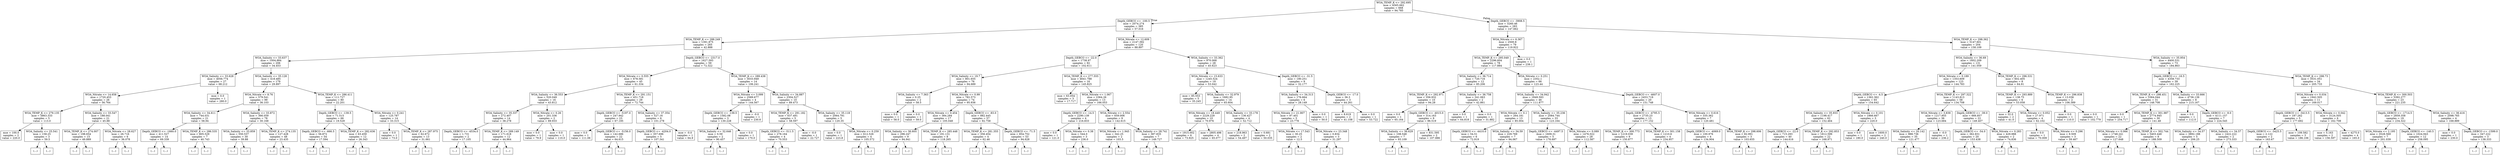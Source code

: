 digraph Tree {
node [shape=box] ;
0 [label="WOA_TEMP_K <= 292.695\nmse = 4565.662\nsamples = 668\nvalue = 94.785"] ;
1 [label="Depth_GEBCO <= -100.5\nmse = 2074.274\nsamples = 385\nvalue = 57.016"] ;
0 -> 1 [labeldistance=2.5, labelangle=45, headlabel="True"] ;
2 [label="WOA_TEMP_K <= 288.249\nmse = 1391.875\nsamples = 265\nvalue = 42.888"] ;
1 -> 2 ;
3 [label="WOA_Salinity <= 33.637\nmse = 1004.884\nsamples = 206\nvalue = 34.453"] ;
2 -> 3 ;
4 [label="WOA_Salinity <= 33.628\nmse = 4056.774\nsamples = 27\nvalue = 68.212"] ;
3 -> 4 ;
5 [label="WOA_Nitrate <= 14.658\nmse = 1720.453\nsamples = 26\nvalue = 56.764"] ;
4 -> 5 ;
6 [label="WOA_TEMP_K <= 279.135\nmse = 5863.333\nsamples = 5\nvalue = 113.0"] ;
5 -> 6 ;
7 [label="mse = 100.0\nsamples = 2\nvalue = 220.0"] ;
6 -> 7 ;
8 [label="WOA_Salinity <= 25.541\nmse = 158.25\nsamples = 3\nvalue = 59.5"] ;
6 -> 8 ;
9 [label="(...)"] ;
8 -> 9 ;
10 [label="(...)"] ;
8 -> 10 ;
13 [label="WOA_Salinity <= 33.547\nmse = 188.041\nsamples = 21\nvalue = 45.88"] ;
5 -> 13 ;
14 [label="WOA_TEMP_K <= 274.007\nmse = 198.654\nsamples = 15\nvalue = 49.889"] ;
13 -> 14 ;
15 [label="(...)"] ;
14 -> 15 ;
30 [label="(...)"] ;
14 -> 30 ;
35 [label="WOA_Nitrate <= 28.627\nmse = 26.716\nsamples = 6\nvalue = 36.078"] ;
13 -> 35 ;
36 [label="(...)"] ;
35 -> 36 ;
45 [label="(...)"] ;
35 -> 45 ;
46 [label="mse = 0.0\nsamples = 1\nvalue = 280.0"] ;
4 -> 46 ;
47 [label="WOA_Salinity <= 35.128\nmse = 418.485\nsamples = 179\nvalue = 29.897"] ;
3 -> 47 ;
48 [label="WOA_Nitrate <= 8.76\nmse = 579.541\nsamples = 99\nvalue = 36.103"] ;
47 -> 48 ;
49 [label="WOA_Salinity <= 34.611\nmse = 744.031\nsamples = 21\nvalue = 58.94"] ;
48 -> 49 ;
50 [label="Depth_GEBCO <= -1660.0\nmse = 411.527\nsamples = 14\nvalue = 69.339"] ;
49 -> 50 ;
51 [label="(...)"] ;
50 -> 51 ;
62 [label="(...)"] ;
50 -> 62 ;
77 [label="WOA_TEMP_K <= 286.535\nmse = 805.529\nsamples = 7\nvalue = 40.743"] ;
49 -> 77 ;
78 [label="(...)"] ;
77 -> 78 ;
85 [label="(...)"] ;
77 -> 85 ;
90 [label="WOA_Salinity <= 33.872\nmse = 366.059\nsamples = 78\nvalue = 30.168"] ;
48 -> 90 ;
91 [label="WOA_Salinity <= 33.859\nmse = 550.537\nsamples = 30\nvalue = 39.88"] ;
90 -> 91 ;
92 [label="(...)"] ;
91 -> 92 ;
145 [label="(...)"] ;
91 -> 145 ;
148 [label="WOA_TEMP_K <= 274.135\nmse = 127.428\nsamples = 48\nvalue = 23.435"] ;
90 -> 148 ;
149 [label="(...)"] ;
148 -> 149 ;
168 [label="(...)"] ;
148 -> 168 ;
237 [label="WOA_TEMP_K <= 286.411\nmse = 111.727\nsamples = 80\nvalue = 22.201"] ;
47 -> 237 ;
238 [label="Depth_GEBCO <= -139.5\nmse = 71.515\nsamples = 66\nvalue = 19.529"] ;
237 -> 238 ;
239 [label="Depth_GEBCO <= -666.5\nmse = 56.872\nsamples = 54\nvalue = 17.594"] ;
238 -> 239 ;
240 [label="(...)"] ;
239 -> 240 ;
251 [label="(...)"] ;
239 -> 251 ;
278 [label="WOA_TEMP_K <= 282.636\nmse = 63.459\nsamples = 12\nvalue = 26.343"] ;
238 -> 278 ;
279 [label="(...)"] ;
278 -> 279 ;
280 [label="(...)"] ;
278 -> 280 ;
293 [label="WOA_Nitrate <= 0.241\nmse = 125.787\nsamples = 14\nvalue = 33.315"] ;
237 -> 293 ;
294 [label="mse = 0.0\nsamples = 1\nvalue = 73.0"] ;
293 -> 294 ;
295 [label="WOA_TEMP_K <= 287.975\nmse = 62.672\nsamples = 13\nvalue = 31.661"] ;
293 -> 295 ;
296 [label="(...)"] ;
295 -> 296 ;
315 [label="(...)"] ;
295 -> 315 ;
316 [label="Depth_GEBCO <= -2317.0\nmse = 1627.593\nsamples = 59\nvalue = 72.322"] ;
2 -> 316 ;
317 [label="WOA_Nitrate <= 0.555\nmse = 678.581\nsamples = 45\nvalue = 61.334"] ;
316 -> 317 ;
318 [label="WOA_Salinity <= 36.553\nmse = 520.049\nsamples = 16\nvalue = 43.812"] ;
317 -> 318 ;
319 [label="WOA_Salinity <= 35.337\nmse = 272.407\nsamples = 14\nvalue = 38.278"] ;
318 -> 319 ;
320 [label="Depth_GEBCO <= -4534.0\nmse = 1.731\nsamples = 2\nvalue = 17.105"] ;
319 -> 320 ;
321 [label="(...)"] ;
320 -> 321 ;
322 [label="(...)"] ;
320 -> 322 ;
323 [label="WOA_TEMP_K <= 289.149\nmse = 171.618\nsamples = 12\nvalue = 44.964"] ;
319 -> 323 ;
324 [label="(...)"] ;
323 -> 324 ;
327 [label="(...)"] ;
323 -> 327 ;
346 [label="WOA_Nitrate <= 0.26\nmse = 201.336\nsamples = 2\nvalue = 89.933"] ;
318 -> 346 ;
347 [label="mse = 0.0\nsamples = 1\nvalue = 79.9"] ;
346 -> 347 ;
348 [label="mse = 0.0\nsamples = 1\nvalue = 110.0"] ;
346 -> 348 ;
349 [label="WOA_TEMP_K <= 291.151\nmse = 451.718\nsamples = 29\nvalue = 72.744"] ;
317 -> 349 ;
350 [label="Depth_GEBCO <= -5197.0\nmse = 247.942\nsamples = 23\nvalue = 67.195"] ;
349 -> 350 ;
351 [label="mse = 0.0\nsamples = 1\nvalue = 111.06"] ;
350 -> 351 ;
352 [label="Depth_GEBCO <= -5156.0\nmse = 142.686\nsamples = 22\nvalue = 64.615"] ;
350 -> 352 ;
353 [label="(...)"] ;
352 -> 353 ;
356 [label="(...)"] ;
352 -> 356 ;
385 [label="WOA_Salinity <= 37.354\nmse = 527.16\nsamples = 6\nvalue = 101.278"] ;
349 -> 385 ;
386 [label="Depth_GEBCO <= -4204.0\nmse = 357.696\nsamples = 5\nvalue = 107.341"] ;
385 -> 386 ;
387 [label="(...)"] ;
386 -> 387 ;
394 [label="(...)"] ;
386 -> 394 ;
395 [label="mse = -0.0\nsamples = 1\nvalue = 64.9"] ;
385 -> 395 ;
396 [label="WOA_TEMP_K <= 289.438\nmse = 3033.949\nsamples = 14\nvalue = 106.241"] ;
316 -> 396 ;
397 [label="WOA_Nitrate <= 3.099\nmse = 2589.677\nsamples = 4\nvalue = 144.567"] ;
396 -> 397 ;
398 [label="Depth_GEBCO <= -139.5\nmse = 1582.08\nsamples = 3\nvalue = 130.228"] ;
397 -> 398 ;
399 [label="WOA_Salinity <= 32.646\nmse = 0.59\nsamples = 2\nvalue = 90.457"] ;
398 -> 399 ;
400 [label="(...)"] ;
399 -> 400 ;
401 [label="(...)"] ;
399 -> 401 ;
402 [label="mse = 0.0\nsamples = 1\nvalue = 170.0"] ;
398 -> 402 ;
403 [label="mse = -0.0\nsamples = 1\nvalue = 230.6"] ;
397 -> 403 ;
404 [label="WOA_Salinity <= 34.887\nmse = 2304.527\nsamples = 10\nvalue = 89.473"] ;
396 -> 404 ;
405 [label="WOA_TEMP_K <= 291.182\nmse = 637.491\nsamples = 5\nvalue = 58.597"] ;
404 -> 405 ;
406 [label="Depth_GEBCO <= -511.5\nmse = 278.164\nsamples = 4\nvalue = 70.553"] ;
405 -> 406 ;
407 [label="(...)"] ;
406 -> 407 ;
408 [label="(...)"] ;
406 -> 408 ;
411 [label="mse = -0.0\nsamples = 1\nvalue = 22.727"] ;
405 -> 411 ;
412 [label="WOA_Salinity <= 35.118\nmse = 2064.791\nsamples = 5\nvalue = 120.35"] ;
404 -> 412 ;
413 [label="mse = 0.0\nsamples = 1\nvalue = 223.8"] ;
412 -> 413 ;
414 [label="WOA_Nitrate <= 0.259\nmse = 612.526\nsamples = 4\nvalue = 105.572"] ;
412 -> 414 ;
415 [label="(...)"] ;
414 -> 415 ;
416 [label="(...)"] ;
414 -> 416 ;
419 [label="WOA_Nitrate <= 12.609\nmse = 2147.392\nsamples = 120\nvalue = 88.897"] ;
1 -> 419 ;
420 [label="Depth_GEBCO <= -22.0\nmse = 1738.97\nsamples = 92\nvalue = 102.611"] ;
419 -> 420 ;
421 [label="WOA_Salinity <= 19.7\nmse = 801.655\nsamples = 76\nvalue = 94.689"] ;
420 -> 421 ;
422 [label="WOA_Salinity <= 7.363\nmse = 0.25\nsamples = 2\nvalue = 58.5"] ;
421 -> 422 ;
423 [label="mse = 0.0\nsamples = 1\nvalue = 58.0"] ;
422 -> 423 ;
424 [label="mse = 0.0\nsamples = 1\nvalue = 59.0"] ;
422 -> 424 ;
425 [label="WOA_Nitrate <= 0.99\nmse = 782.573\nsamples = 74\nvalue = 95.936"] ;
421 -> 425 ;
426 [label="WOA_Nitrate <= 0.454\nmse = 384.284\nsamples = 17\nvalue = 105.048"] ;
425 -> 426 ;
427 [label="WOA_Salinity <= 36.605\nmse = 296.247\nsamples = 9\nvalue = 94.941"] ;
426 -> 427 ;
428 [label="(...)"] ;
427 -> 428 ;
439 [label="(...)"] ;
427 -> 439 ;
440 [label="WOA_TEMP_K <= 285.448\nmse = 191.131\nsamples = 8\nvalue = 118.265"] ;
426 -> 440 ;
441 [label="(...)"] ;
440 -> 441 ;
444 [label="(...)"] ;
440 -> 444 ;
453 [label="Depth_GEBCO <= -83.0\nmse = 882.445\nsamples = 57\nvalue = 92.758"] ;
425 -> 453 ;
454 [label="WOA_TEMP_K <= 281.355\nmse = 356.454\nsamples = 4\nvalue = 62.46"] ;
453 -> 454 ;
455 [label="(...)"] ;
454 -> 455 ;
456 [label="(...)"] ;
454 -> 456 ;
461 [label="Depth_GEBCO <= -71.5\nmse = 854.752\nsamples = 53\nvalue = 94.628"] ;
453 -> 461 ;
462 [label="(...)"] ;
461 -> 462 ;
465 [label="(...)"] ;
461 -> 465 ;
528 [label="WOA_TEMP_K <= 277.555\nmse = 4641.788\nsamples = 16\nvalue = 145.825"] ;
420 -> 528 ;
529 [label="mse = 63.054\nsamples = 3\nvalue = 17.717"] ;
528 -> 529 ;
530 [label="WOA_Nitrate <= 1.067\nmse = 2364.26\nsamples = 13\nvalue = 166.053"] ;
528 -> 530 ;
531 [label="Depth_GEBCO <= -14.5\nmse = 2290.139\nsamples = 4\nvalue = 216.833"] ;
530 -> 531 ;
532 [label="mse = 0.0\nsamples = 1\nvalue = 121.0"] ;
531 -> 532 ;
533 [label="WOA_Nitrate <= 0.38\nmse = 544.0\nsamples = 3\nvalue = 236.0"] ;
531 -> 533 ;
534 [label="(...)"] ;
533 -> 534 ;
535 [label="(...)"] ;
533 -> 535 ;
536 [label="WOA_Nitrate <= 2.554\nmse = 659.006\nsamples = 9\nvalue = 142.615"] ;
530 -> 536 ;
537 [label="WOA_Nitrate <= 1.945\nmse = 342.25\nsamples = 2\nvalue = 103.5"] ;
536 -> 537 ;
538 [label="(...)"] ;
537 -> 538 ;
539 [label="(...)"] ;
537 -> 539 ;
540 [label="WOA_Salinity <= 28.741\nmse = 387.835\nsamples = 7\nvalue = 149.727"] ;
536 -> 540 ;
541 [label="(...)"] ;
540 -> 541 ;
542 [label="(...)"] ;
540 -> 542 ;
553 [label="WOA_Salinity <= 33.362\nmse = 970.068\nsamples = 28\nvalue = 45.623"] ;
419 -> 553 ;
554 [label="WOA_Nitrate <= 15.633\nmse = 1245.524\nsamples = 19\nvalue = 53.042"] ;
553 -> 554 ;
555 [label="mse = 85.553\nsamples = 5\nvalue = 35.245"] ;
554 -> 555 ;
556 [label="WOA_Salinity <= 32.979\nmse = 1682.95\nsamples = 14\nvalue = 65.604"] ;
554 -> 556 ;
557 [label="WOA_Nitrate <= 18.449\nmse = 2229.229\nsamples = 10\nvalue = 70.976"] ;
556 -> 557 ;
558 [label="mse = 1915.002\nsamples = 6\nvalue = 73.925"] ;
557 -> 558 ;
559 [label="mse = 2805.498\nsamples = 4\nvalue = 65.077"] ;
557 -> 559 ;
560 [label="WOA_Salinity <= 33.178\nmse = 136.427\nsamples = 4\nvalue = 52.712"] ;
556 -> 560 ;
561 [label="mse = 218.963\nsamples = 2\nvalue = 54.497"] ;
560 -> 561 ;
562 [label="mse = 0.681\nsamples = 2\nvalue = 50.035"] ;
560 -> 562 ;
563 [label="Depth_GEBCO <= -31.5\nmse = 190.251\nsamples = 9\nvalue = 32.177"] ;
553 -> 563 ;
564 [label="WOA_Salinity <= 34.313\nmse = 176.664\nsamples = 6\nvalue = 28.149"] ;
563 -> 564 ;
565 [label="WOA_Nitrate <= 21.907\nmse = 97.401\nsamples = 5\nvalue = 23.778"] ;
564 -> 565 ;
566 [label="WOA_Nitrate <= 17.543\nmse = 30.25\nsamples = 2\nvalue = 12.5"] ;
565 -> 566 ;
567 [label="(...)"] ;
566 -> 567 ;
568 [label="(...)"] ;
566 -> 568 ;
569 [label="WOA_Nitrate <= 23.348\nmse = 0.834\nsamples = 3\nvalue = 31.297"] ;
565 -> 569 ;
570 [label="(...)"] ;
569 -> 570 ;
571 [label="(...)"] ;
569 -> 571 ;
574 [label="mse = 0.0\nsamples = 1\nvalue = 50.0"] ;
564 -> 574 ;
575 [label="Depth_GEBCO <= -17.0\nmse = 36.3\nsamples = 3\nvalue = 44.261"] ;
563 -> 575 ;
576 [label="mse = 8.619\nsamples = 2\nvalue = 41.108"] ;
575 -> 576 ;
577 [label="mse = 0.0\nsamples = 1\nvalue = 53.722"] ;
575 -> 577 ;
578 [label="Depth_GEBCO <= -3908.5\nmse = 3260.46\nsamples = 283\nvalue = 147.662"] ;
0 -> 578 [labeldistance=2.5, labelangle=-45, headlabel="False"] ;
579 [label="WOA_Nitrate <= 6.367\nmse = 2500.8\nsamples = 79\nvalue = 119.922"] ;
578 -> 579 ;
580 [label="WOA_TEMP_K <= 295.049\nmse = 2296.604\nsamples = 78\nvalue = 117.884"] ;
579 -> 580 ;
581 [label="WOA_Salinity <= 36.714\nmse = 720.716\nsamples = 12\nvalue = 85.206"] ;
580 -> 581 ;
582 [label="WOA_TEMP_K <= 292.971\nmse = 356.932\nsamples = 10\nvalue = 94.28"] ;
581 -> 582 ;
583 [label="mse = 0.0\nsamples = 1\nvalue = 65.164"] ;
582 -> 583 ;
584 [label="Depth_GEBCO <= -4015.0\nmse = 314.163\nsamples = 9\nvalue = 96.519"] ;
582 -> 584 ;
585 [label="WOA_Salinity <= 36.629\nmse = 108.548\nsamples = 7\nvalue = 93.109"] ;
584 -> 585 ;
586 [label="(...)"] ;
585 -> 586 ;
593 [label="(...)"] ;
585 -> 593 ;
598 [label="mse = 831.595\nsamples = 2\nvalue = 107.886"] ;
584 -> 598 ;
599 [label="WOA_Salinity <= 36.758\nmse = 241.063\nsamples = 2\nvalue = 42.861"] ;
581 -> 599 ;
600 [label="mse = 0.0\nsamples = 1\nvalue = 64.818"] ;
599 -> 600 ;
601 [label="mse = 0.0\nsamples = 1\nvalue = 31.882"] ;
599 -> 601 ;
602 [label="WOA_Nitrate <= 0.251\nmse = 2352.1\nsamples = 66\nvalue = 123.44"] ;
580 -> 602 ;
603 [label="WOA_Salinity <= 34.942\nmse = 1849.593\nsamples = 46\nvalue = 111.877"] ;
602 -> 603 ;
604 [label="WOA_Nitrate <= 0.1\nmse = 264.181\nsamples = 13\nvalue = 85.004"] ;
603 -> 604 ;
605 [label="Depth_GEBCO <= -4410.0\nmse = 54.51\nsamples = 6\nvalue = 72.919"] ;
604 -> 605 ;
606 [label="(...)"] ;
605 -> 606 ;
611 [label="(...)"] ;
605 -> 611 ;
612 [label="WOA_Salinity <= 34.59\nmse = 229.769\nsamples = 7\nvalue = 94.067"] ;
604 -> 612 ;
613 [label="(...)"] ;
612 -> 613 ;
620 [label="(...)"] ;
612 -> 620 ;
625 [label="WOA_Salinity <= 35.236\nmse = 2084.744\nsamples = 33\nvalue = 123.164"] ;
603 -> 625 ;
626 [label="Depth_GEBCO <= -4497.5\nmse = 1609.31\nsamples = 5\nvalue = 178.697"] ;
625 -> 626 ;
627 [label="(...)"] ;
626 -> 627 ;
632 [label="(...)"] ;
626 -> 632 ;
635 [label="WOA_Nitrate <= 0.089\nmse = 1476.022\nsamples = 28\nvalue = 112.587"] ;
625 -> 635 ;
636 [label="(...)"] ;
635 -> 636 ;
663 [label="(...)"] ;
635 -> 663 ;
688 [label="Depth_GEBCO <= -4607.0\nmse = 2453.719\nsamples = 20\nvalue = 151.748"] ;
602 -> 688 ;
689 [label="Depth_GEBCO <= -4795.5\nmse = 2735.23\nsamples = 13\nvalue = 177.152"] ;
688 -> 689 ;
690 [label="WOA_TEMP_K <= 300.773\nmse = 1219.039\nsamples = 9\nvalue = 150.877"] ;
689 -> 690 ;
691 [label="(...)"] ;
690 -> 691 ;
696 [label="(...)"] ;
690 -> 696 ;
707 [label="WOA_TEMP_K <= 301.158\nmse = 1210.6\nsamples = 4\nvalue = 234.957"] ;
689 -> 707 ;
708 [label="(...)"] ;
707 -> 708 ;
711 [label="(...)"] ;
707 -> 711 ;
712 [label="WOA_Nitrate <= 0.616\nmse = 335.362\nsamples = 7\nvalue = 120.481"] ;
688 -> 712 ;
713 [label="Depth_GEBCO <= -4069.0\nmse = 100.976\nsamples = 4\nvalue = 134.904"] ;
712 -> 713 ;
714 [label="(...)"] ;
713 -> 714 ;
719 [label="(...)"] ;
713 -> 719 ;
720 [label="WOA_TEMP_K <= 298.606\nmse = 82.991\nsamples = 3\nvalue = 103.655"] ;
712 -> 720 ;
721 [label="(...)"] ;
720 -> 721 ;
722 [label="(...)"] ;
720 -> 722 ;
725 [label="mse = 0.0\nsamples = 1\nvalue = 239.1"] ;
579 -> 725 ;
726 [label="WOA_TEMP_K <= 298.362\nmse = 3147.601\nsamples = 204\nvalue = 158.109"] ;
578 -> 726 ;
727 [label="WOA_Salinity <= 36.69\nmse = 1602.209\nsamples = 131\nvalue = 141.059"] ;
726 -> 727 ;
728 [label="WOA_Nitrate <= 0.189\nmse = 1353.609\nsamples = 123\nvalue = 144.783"] ;
727 -> 728 ;
729 [label="Depth_GEBCO <= -4.5\nmse = 1362.362\nsamples = 65\nvalue = 154.642"] ;
728 -> 729 ;
730 [label="WOA_Salinity <= 35.933\nmse = 1198.417\nsamples = 62\nvalue = 152.464"] ;
729 -> 730 ;
731 [label="Depth_GEBCO <= -22.0\nmse = 715.293\nsamples = 40\nvalue = 144.616"] ;
730 -> 731 ;
732 [label="(...)"] ;
731 -> 732 ;
781 [label="(...)"] ;
731 -> 781 ;
786 [label="WOA_TEMP_K <= 292.853\nmse = 1812.599\nsamples = 22\nvalue = 168.971"] ;
730 -> 786 ;
787 [label="(...)"] ;
786 -> 787 ;
790 [label="(...)"] ;
786 -> 790 ;
815 [label="WOA_Nitrate <= 0.101\nmse = 1866.667\nsamples = 3\nvalue = 220.0"] ;
729 -> 815 ;
816 [label="mse = 0.0\nsamples = 1\nvalue = 180.0"] ;
815 -> 816 ;
817 [label="mse = 1600.0\nsamples = 2\nvalue = 240.0"] ;
815 -> 817 ;
818 [label="WOA_TEMP_K <= 297.322\nmse = 1143.813\nsamples = 58\nvalue = 134.708"] ;
728 -> 818 ;
819 [label="WOA_Nitrate <= 3.839\nmse = 1217.955\nsamples = 36\nvalue = 123.684"] ;
818 -> 819 ;
820 [label="WOA_Salinity <= 20.142\nmse = 988.736\nsamples = 35\nvalue = 121.477"] ;
819 -> 820 ;
821 [label="(...)"] ;
820 -> 821 ;
822 [label="(...)"] ;
820 -> 822 ;
875 [label="mse = -0.0\nsamples = 1\nvalue = 236.2"] ;
819 -> 875 ;
876 [label="Depth_GEBCO <= -39.0\nmse = 666.857\nsamples = 22\nvalue = 149.407"] ;
818 -> 876 ;
877 [label="Depth_GEBCO <= -54.0\nmse = 362.831\nsamples = 20\nvalue = 153.438"] ;
876 -> 877 ;
878 [label="(...)"] ;
877 -> 878 ;
897 [label="(...)"] ;
877 -> 897 ;
902 [label="WOA_Nitrate <= 0.283\nmse = 429.988\nsamples = 2\nvalue = 74.836"] ;
876 -> 902 ;
903 [label="(...)"] ;
902 -> 903 ;
904 [label="(...)"] ;
902 -> 904 ;
905 [label="WOA_TEMP_K <= 296.531\nmse = 602.405\nsamples = 8\nvalue = 64.91"] ;
727 -> 905 ;
906 [label="WOA_TEMP_K <= 293.889\nmse = 138.75\nsamples = 6\nvalue = 53.058"] ;
905 -> 906 ;
907 [label="mse = 32.0\nsamples = 2\nvalue = 41.0"] ;
906 -> 907 ;
908 [label="WOA_Nitrate <= 0.052\nmse = 27.971\nsamples = 4\nvalue = 62.102"] ;
906 -> 908 ;
909 [label="mse = 0.0\nsamples = 1\nvalue = 70.009"] ;
908 -> 909 ;
910 [label="WOA_Nitrate <= 0.296\nmse = 9.509\nsamples = 3\nvalue = 59.467"] ;
908 -> 910 ;
911 [label="(...)"] ;
910 -> 911 ;
914 [label="(...)"] ;
910 -> 914 ;
915 [label="WOA_TEMP_K <= 296.838\nmse = 13.036\nsamples = 2\nvalue = 106.389"] ;
905 -> 915 ;
916 [label="mse = 0.0\nsamples = 1\nvalue = 110.0"] ;
915 -> 916 ;
917 [label="mse = 0.0\nsamples = 1\nvalue = 102.779"] ;
915 -> 917 ;
918 [label="WOA_Salinity <= 35.954\nmse = 4400.531\nsamples = 73\nvalue = 184.863"] ;
726 -> 918 ;
919 [label="Depth_GEBCO <= -16.5\nmse = 4358.733\nsamples = 39\nvalue = 162.225"] ;
918 -> 919 ;
920 [label="WOA_TEMP_K <= 298.451\nmse = 3364.044\nsamples = 31\nvalue = 148.708"] ;
919 -> 920 ;
921 [label="mse = 0.0\nsamples = 1\nvalue = 254.717"] ;
920 -> 921 ;
922 [label="WOA_TEMP_K <= 301.987\nmse = 2774.945\nsamples = 30\nvalue = 141.48"] ;
920 -> 922 ;
923 [label="WOA_Nitrate <= 0.066\nmse = 1748.241\nsamples = 22\nvalue = 127.648"] ;
922 -> 923 ;
924 [label="(...)"] ;
923 -> 924 ;
927 [label="(...)"] ;
923 -> 927 ;
964 [label="WOA_TEMP_K <= 302.744\nmse = 3403.448\nsamples = 8\nvalue = 188.509"] ;
922 -> 964 ;
965 [label="(...)"] ;
964 -> 965 ;
978 [label="(...)"] ;
964 -> 978 ;
979 [label="WOA_Salinity <= 33.666\nmse = 4736.139\nsamples = 8\nvalue = 215.167"] ;
919 -> 979 ;
980 [label="mse = 0.0\nsamples = 1\nvalue = 112.0"] ;
979 -> 980 ;
981 [label="Depth_GEBCO <= -9.0\nmse = 4111.157\nsamples = 7\nvalue = 224.545"] ;
979 -> 981 ;
982 [label="WOA_Salinity <= 34.57\nmse = 3892.188\nsamples = 5\nvalue = 206.25"] ;
981 -> 982 ;
983 [label="(...)"] ;
982 -> 983 ;
984 [label="(...)"] ;
982 -> 984 ;
985 [label="WOA_Salinity <= 34.57\nmse = 1422.222\nsamples = 2\nvalue = 273.333"] ;
981 -> 985 ;
986 [label="(...)"] ;
985 -> 986 ;
987 [label="(...)"] ;
985 -> 987 ;
988 [label="WOA_TEMP_K <= 298.73\nmse = 3531.051\nsamples = 34\nvalue = 205.733"] ;
918 -> 988 ;
989 [label="WOA_Nitrate <= 0.034\nmse = 1942.505\nsamples = 11\nvalue = 169.017"] ;
988 -> 989 ;
990 [label="Depth_GEBCO <= -3413.5\nmse = 187.262\nsamples = 5\nvalue = 177.692"] ;
989 -> 990 ;
991 [label="Depth_GEBCO <= -3425.5\nmse = 2.122\nsamples = 2\nvalue = 163.67"] ;
990 -> 991 ;
992 [label="(...)"] ;
991 -> 992 ;
993 [label="(...)"] ;
991 -> 993 ;
994 [label="mse = 109.582\nsamples = 3\nvalue = 186.106"] ;
990 -> 994 ;
995 [label="WOA_Nitrate <= 0.042\nmse = 3124.505\nsamples = 6\nvalue = 162.708"] ;
989 -> 995 ;
996 [label="mse = 5.163\nsamples = 2\nvalue = 156.597"] ;
995 -> 996 ;
997 [label="mse = 4275.0\nsamples = 4\nvalue = 165.0"] ;
995 -> 997 ;
998 [label="WOA_TEMP_K <= 300.503\nmse = 3392.277\nsamples = 23\nvalue = 221.235"] ;
988 -> 998 ;
999 [label="Depth_GEBCO <= -1714.5\nmse = 2859.358\nsamples = 19\nvalue = 234.322"] ;
998 -> 999 ;
1000 [label="WOA_Nitrate <= 2.195\nmse = 3528.569\nsamples = 7\nvalue = 201.039"] ;
999 -> 1000 ;
1001 [label="(...)"] ;
1000 -> 1001 ;
1006 [label="(...)"] ;
1000 -> 1006 ;
1007 [label="Depth_GEBCO <= -140.5\nmse = 1024.943\nsamples = 12\nvalue = 258.095"] ;
999 -> 1007 ;
1008 [label="(...)"] ;
1007 -> 1008 ;
1011 [label="(...)"] ;
1007 -> 1011 ;
1018 [label="WOA_Salinity <= 36.416\nmse = 2098.765\nsamples = 4\nvalue = 168.889"] ;
998 -> 1018 ;
1019 [label="mse = 0.0\nsamples = 1\nvalue = 230.0"] ;
1018 -> 1019 ;
1020 [label="Depth_GEBCO <= -1599.0\nmse = 347.222\nsamples = 3\nvalue = 138.333"] ;
1018 -> 1020 ;
1021 [label="(...)"] ;
1020 -> 1021 ;
1022 [label="(...)"] ;
1020 -> 1022 ;
}